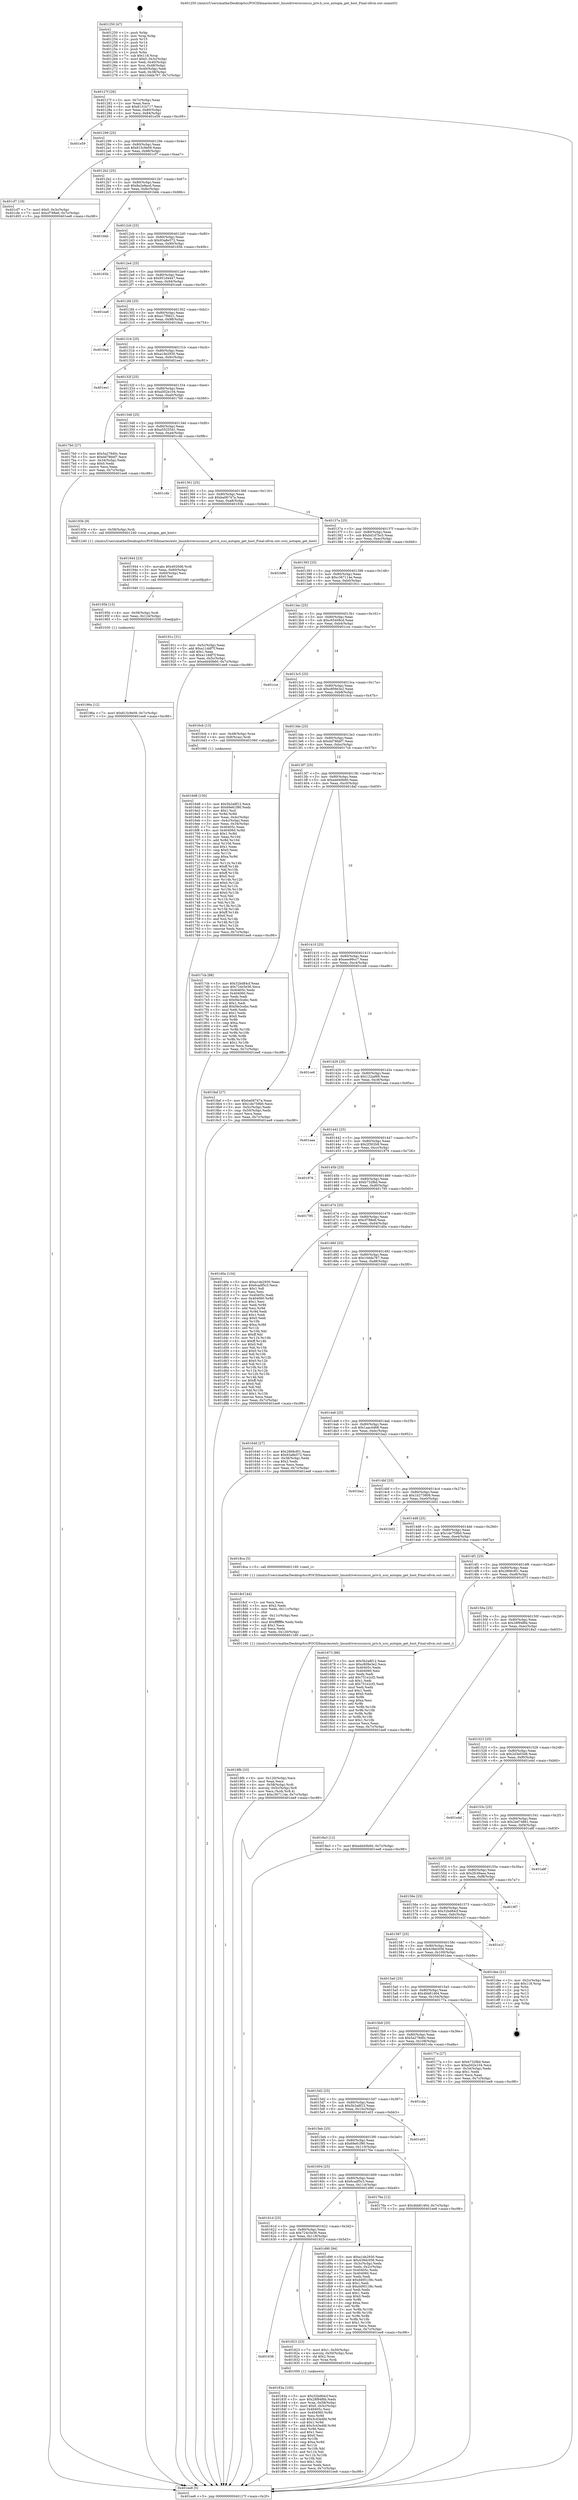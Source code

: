 digraph "0x401250" {
  label = "0x401250 (/mnt/c/Users/mathe/Desktop/tcc/POCII/binaries/extr_linuxdriversscsiscsi_priv.h_scsi_autopm_get_host_Final-ollvm.out::main(0))"
  labelloc = "t"
  node[shape=record]

  Entry [label="",width=0.3,height=0.3,shape=circle,fillcolor=black,style=filled]
  "0x40127f" [label="{
     0x40127f [26]\l
     | [instrs]\l
     &nbsp;&nbsp;0x40127f \<+3\>: mov -0x7c(%rbp),%eax\l
     &nbsp;&nbsp;0x401282 \<+2\>: mov %eax,%ecx\l
     &nbsp;&nbsp;0x401284 \<+6\>: sub $0x8131b717,%ecx\l
     &nbsp;&nbsp;0x40128a \<+3\>: mov %eax,-0x80(%rbp)\l
     &nbsp;&nbsp;0x40128d \<+6\>: mov %ecx,-0x84(%rbp)\l
     &nbsp;&nbsp;0x401293 \<+6\>: je 0000000000401e59 \<main+0xc09\>\l
  }"]
  "0x401e59" [label="{
     0x401e59\l
  }", style=dashed]
  "0x401299" [label="{
     0x401299 [25]\l
     | [instrs]\l
     &nbsp;&nbsp;0x401299 \<+5\>: jmp 000000000040129e \<main+0x4e\>\l
     &nbsp;&nbsp;0x40129e \<+3\>: mov -0x80(%rbp),%eax\l
     &nbsp;&nbsp;0x4012a1 \<+5\>: sub $0x815c9e09,%eax\l
     &nbsp;&nbsp;0x4012a6 \<+6\>: mov %eax,-0x88(%rbp)\l
     &nbsp;&nbsp;0x4012ac \<+6\>: je 0000000000401cf7 \<main+0xaa7\>\l
  }"]
  Exit [label="",width=0.3,height=0.3,shape=circle,fillcolor=black,style=filled,peripheries=2]
  "0x401cf7" [label="{
     0x401cf7 [19]\l
     | [instrs]\l
     &nbsp;&nbsp;0x401cf7 \<+7\>: movl $0x0,-0x3c(%rbp)\l
     &nbsp;&nbsp;0x401cfe \<+7\>: movl $0xcf788e6,-0x7c(%rbp)\l
     &nbsp;&nbsp;0x401d05 \<+5\>: jmp 0000000000401ee8 \<main+0xc98\>\l
  }"]
  "0x4012b2" [label="{
     0x4012b2 [25]\l
     | [instrs]\l
     &nbsp;&nbsp;0x4012b2 \<+5\>: jmp 00000000004012b7 \<main+0x67\>\l
     &nbsp;&nbsp;0x4012b7 \<+3\>: mov -0x80(%rbp),%eax\l
     &nbsp;&nbsp;0x4012ba \<+5\>: sub $0x8a2e8acd,%eax\l
     &nbsp;&nbsp;0x4012bf \<+6\>: mov %eax,-0x8c(%rbp)\l
     &nbsp;&nbsp;0x4012c5 \<+6\>: je 0000000000401bbb \<main+0x96b\>\l
  }"]
  "0x40196a" [label="{
     0x40196a [12]\l
     | [instrs]\l
     &nbsp;&nbsp;0x40196a \<+7\>: movl $0x815c9e09,-0x7c(%rbp)\l
     &nbsp;&nbsp;0x401971 \<+5\>: jmp 0000000000401ee8 \<main+0xc98\>\l
  }"]
  "0x401bbb" [label="{
     0x401bbb\l
  }", style=dashed]
  "0x4012cb" [label="{
     0x4012cb [25]\l
     | [instrs]\l
     &nbsp;&nbsp;0x4012cb \<+5\>: jmp 00000000004012d0 \<main+0x80\>\l
     &nbsp;&nbsp;0x4012d0 \<+3\>: mov -0x80(%rbp),%eax\l
     &nbsp;&nbsp;0x4012d3 \<+5\>: sub $0x93a8e572,%eax\l
     &nbsp;&nbsp;0x4012d8 \<+6\>: mov %eax,-0x90(%rbp)\l
     &nbsp;&nbsp;0x4012de \<+6\>: je 000000000040165b \<main+0x40b\>\l
  }"]
  "0x40195b" [label="{
     0x40195b [15]\l
     | [instrs]\l
     &nbsp;&nbsp;0x40195b \<+4\>: mov -0x58(%rbp),%rdi\l
     &nbsp;&nbsp;0x40195f \<+6\>: mov %eax,-0x124(%rbp)\l
     &nbsp;&nbsp;0x401965 \<+5\>: call 0000000000401030 \<free@plt\>\l
     | [calls]\l
     &nbsp;&nbsp;0x401030 \{1\} (unknown)\l
  }"]
  "0x40165b" [label="{
     0x40165b\l
  }", style=dashed]
  "0x4012e4" [label="{
     0x4012e4 [25]\l
     | [instrs]\l
     &nbsp;&nbsp;0x4012e4 \<+5\>: jmp 00000000004012e9 \<main+0x99\>\l
     &nbsp;&nbsp;0x4012e9 \<+3\>: mov -0x80(%rbp),%eax\l
     &nbsp;&nbsp;0x4012ec \<+5\>: sub $0x951d4447,%eax\l
     &nbsp;&nbsp;0x4012f1 \<+6\>: mov %eax,-0x94(%rbp)\l
     &nbsp;&nbsp;0x4012f7 \<+6\>: je 0000000000401ea6 \<main+0xc56\>\l
  }"]
  "0x401944" [label="{
     0x401944 [23]\l
     | [instrs]\l
     &nbsp;&nbsp;0x401944 \<+10\>: movabs $0x4020d6,%rdi\l
     &nbsp;&nbsp;0x40194e \<+3\>: mov %eax,-0x60(%rbp)\l
     &nbsp;&nbsp;0x401951 \<+3\>: mov -0x60(%rbp),%esi\l
     &nbsp;&nbsp;0x401954 \<+2\>: mov $0x0,%al\l
     &nbsp;&nbsp;0x401956 \<+5\>: call 0000000000401040 \<printf@plt\>\l
     | [calls]\l
     &nbsp;&nbsp;0x401040 \{1\} (unknown)\l
  }"]
  "0x401ea6" [label="{
     0x401ea6\l
  }", style=dashed]
  "0x4012fd" [label="{
     0x4012fd [25]\l
     | [instrs]\l
     &nbsp;&nbsp;0x4012fd \<+5\>: jmp 0000000000401302 \<main+0xb2\>\l
     &nbsp;&nbsp;0x401302 \<+3\>: mov -0x80(%rbp),%eax\l
     &nbsp;&nbsp;0x401305 \<+5\>: sub $0xa17f0621,%eax\l
     &nbsp;&nbsp;0x40130a \<+6\>: mov %eax,-0x98(%rbp)\l
     &nbsp;&nbsp;0x401310 \<+6\>: je 00000000004019a4 \<main+0x754\>\l
  }"]
  "0x4018fb" [label="{
     0x4018fb [33]\l
     | [instrs]\l
     &nbsp;&nbsp;0x4018fb \<+6\>: mov -0x120(%rbp),%ecx\l
     &nbsp;&nbsp;0x401901 \<+3\>: imul %eax,%ecx\l
     &nbsp;&nbsp;0x401904 \<+4\>: mov -0x58(%rbp),%rdi\l
     &nbsp;&nbsp;0x401908 \<+4\>: movslq -0x5c(%rbp),%r8\l
     &nbsp;&nbsp;0x40190c \<+4\>: mov %ecx,(%rdi,%r8,4)\l
     &nbsp;&nbsp;0x401910 \<+7\>: movl $0xc367114e,-0x7c(%rbp)\l
     &nbsp;&nbsp;0x401917 \<+5\>: jmp 0000000000401ee8 \<main+0xc98\>\l
  }"]
  "0x4019a4" [label="{
     0x4019a4\l
  }", style=dashed]
  "0x401316" [label="{
     0x401316 [25]\l
     | [instrs]\l
     &nbsp;&nbsp;0x401316 \<+5\>: jmp 000000000040131b \<main+0xcb\>\l
     &nbsp;&nbsp;0x40131b \<+3\>: mov -0x80(%rbp),%eax\l
     &nbsp;&nbsp;0x40131e \<+5\>: sub $0xa1de2930,%eax\l
     &nbsp;&nbsp;0x401323 \<+6\>: mov %eax,-0x9c(%rbp)\l
     &nbsp;&nbsp;0x401329 \<+6\>: je 0000000000401ee1 \<main+0xc91\>\l
  }"]
  "0x4018cf" [label="{
     0x4018cf [44]\l
     | [instrs]\l
     &nbsp;&nbsp;0x4018cf \<+2\>: xor %ecx,%ecx\l
     &nbsp;&nbsp;0x4018d1 \<+5\>: mov $0x2,%edx\l
     &nbsp;&nbsp;0x4018d6 \<+6\>: mov %edx,-0x11c(%rbp)\l
     &nbsp;&nbsp;0x4018dc \<+1\>: cltd\l
     &nbsp;&nbsp;0x4018dd \<+6\>: mov -0x11c(%rbp),%esi\l
     &nbsp;&nbsp;0x4018e3 \<+2\>: idiv %esi\l
     &nbsp;&nbsp;0x4018e5 \<+6\>: imul $0xfffffffe,%edx,%edx\l
     &nbsp;&nbsp;0x4018eb \<+3\>: sub $0x1,%ecx\l
     &nbsp;&nbsp;0x4018ee \<+2\>: sub %ecx,%edx\l
     &nbsp;&nbsp;0x4018f0 \<+6\>: mov %edx,-0x120(%rbp)\l
     &nbsp;&nbsp;0x4018f6 \<+5\>: call 0000000000401160 \<next_i\>\l
     | [calls]\l
     &nbsp;&nbsp;0x401160 \{1\} (/mnt/c/Users/mathe/Desktop/tcc/POCII/binaries/extr_linuxdriversscsiscsi_priv.h_scsi_autopm_get_host_Final-ollvm.out::next_i)\l
  }"]
  "0x401ee1" [label="{
     0x401ee1\l
  }", style=dashed]
  "0x40132f" [label="{
     0x40132f [25]\l
     | [instrs]\l
     &nbsp;&nbsp;0x40132f \<+5\>: jmp 0000000000401334 \<main+0xe4\>\l
     &nbsp;&nbsp;0x401334 \<+3\>: mov -0x80(%rbp),%eax\l
     &nbsp;&nbsp;0x401337 \<+5\>: sub $0xa502e104,%eax\l
     &nbsp;&nbsp;0x40133c \<+6\>: mov %eax,-0xa0(%rbp)\l
     &nbsp;&nbsp;0x401342 \<+6\>: je 00000000004017b0 \<main+0x560\>\l
  }"]
  "0x40183a" [label="{
     0x40183a [105]\l
     | [instrs]\l
     &nbsp;&nbsp;0x40183a \<+5\>: mov $0x32bd84cf,%ecx\l
     &nbsp;&nbsp;0x40183f \<+5\>: mov $0x28f94f6b,%edx\l
     &nbsp;&nbsp;0x401844 \<+4\>: mov %rax,-0x58(%rbp)\l
     &nbsp;&nbsp;0x401848 \<+7\>: movl $0x0,-0x5c(%rbp)\l
     &nbsp;&nbsp;0x40184f \<+7\>: mov 0x40405c,%esi\l
     &nbsp;&nbsp;0x401856 \<+8\>: mov 0x404060,%r8d\l
     &nbsp;&nbsp;0x40185e \<+3\>: mov %esi,%r9d\l
     &nbsp;&nbsp;0x401861 \<+7\>: sub $0x3c43e4fd,%r9d\l
     &nbsp;&nbsp;0x401868 \<+4\>: sub $0x1,%r9d\l
     &nbsp;&nbsp;0x40186c \<+7\>: add $0x3c43e4fd,%r9d\l
     &nbsp;&nbsp;0x401873 \<+4\>: imul %r9d,%esi\l
     &nbsp;&nbsp;0x401877 \<+3\>: and $0x1,%esi\l
     &nbsp;&nbsp;0x40187a \<+3\>: cmp $0x0,%esi\l
     &nbsp;&nbsp;0x40187d \<+4\>: sete %r10b\l
     &nbsp;&nbsp;0x401881 \<+4\>: cmp $0xa,%r8d\l
     &nbsp;&nbsp;0x401885 \<+4\>: setl %r11b\l
     &nbsp;&nbsp;0x401889 \<+3\>: mov %r10b,%bl\l
     &nbsp;&nbsp;0x40188c \<+3\>: and %r11b,%bl\l
     &nbsp;&nbsp;0x40188f \<+3\>: xor %r11b,%r10b\l
     &nbsp;&nbsp;0x401892 \<+3\>: or %r10b,%bl\l
     &nbsp;&nbsp;0x401895 \<+3\>: test $0x1,%bl\l
     &nbsp;&nbsp;0x401898 \<+3\>: cmovne %edx,%ecx\l
     &nbsp;&nbsp;0x40189b \<+3\>: mov %ecx,-0x7c(%rbp)\l
     &nbsp;&nbsp;0x40189e \<+5\>: jmp 0000000000401ee8 \<main+0xc98\>\l
  }"]
  "0x4017b0" [label="{
     0x4017b0 [27]\l
     | [instrs]\l
     &nbsp;&nbsp;0x4017b0 \<+5\>: mov $0x5a278d0c,%eax\l
     &nbsp;&nbsp;0x4017b5 \<+5\>: mov $0xdd78bbf7,%ecx\l
     &nbsp;&nbsp;0x4017ba \<+3\>: mov -0x34(%rbp),%edx\l
     &nbsp;&nbsp;0x4017bd \<+3\>: cmp $0x0,%edx\l
     &nbsp;&nbsp;0x4017c0 \<+3\>: cmove %ecx,%eax\l
     &nbsp;&nbsp;0x4017c3 \<+3\>: mov %eax,-0x7c(%rbp)\l
     &nbsp;&nbsp;0x4017c6 \<+5\>: jmp 0000000000401ee8 \<main+0xc98\>\l
  }"]
  "0x401348" [label="{
     0x401348 [25]\l
     | [instrs]\l
     &nbsp;&nbsp;0x401348 \<+5\>: jmp 000000000040134d \<main+0xfd\>\l
     &nbsp;&nbsp;0x40134d \<+3\>: mov -0x80(%rbp),%eax\l
     &nbsp;&nbsp;0x401350 \<+5\>: sub $0xa5525541,%eax\l
     &nbsp;&nbsp;0x401355 \<+6\>: mov %eax,-0xa4(%rbp)\l
     &nbsp;&nbsp;0x40135b \<+6\>: je 0000000000401c4b \<main+0x9fb\>\l
  }"]
  "0x401636" [label="{
     0x401636\l
  }", style=dashed]
  "0x401c4b" [label="{
     0x401c4b\l
  }", style=dashed]
  "0x401361" [label="{
     0x401361 [25]\l
     | [instrs]\l
     &nbsp;&nbsp;0x401361 \<+5\>: jmp 0000000000401366 \<main+0x116\>\l
     &nbsp;&nbsp;0x401366 \<+3\>: mov -0x80(%rbp),%eax\l
     &nbsp;&nbsp;0x401369 \<+5\>: sub $0xba06747a,%eax\l
     &nbsp;&nbsp;0x40136e \<+6\>: mov %eax,-0xa8(%rbp)\l
     &nbsp;&nbsp;0x401374 \<+6\>: je 000000000040193b \<main+0x6eb\>\l
  }"]
  "0x401823" [label="{
     0x401823 [23]\l
     | [instrs]\l
     &nbsp;&nbsp;0x401823 \<+7\>: movl $0x1,-0x50(%rbp)\l
     &nbsp;&nbsp;0x40182a \<+4\>: movslq -0x50(%rbp),%rax\l
     &nbsp;&nbsp;0x40182e \<+4\>: shl $0x2,%rax\l
     &nbsp;&nbsp;0x401832 \<+3\>: mov %rax,%rdi\l
     &nbsp;&nbsp;0x401835 \<+5\>: call 0000000000401050 \<malloc@plt\>\l
     | [calls]\l
     &nbsp;&nbsp;0x401050 \{1\} (unknown)\l
  }"]
  "0x40193b" [label="{
     0x40193b [9]\l
     | [instrs]\l
     &nbsp;&nbsp;0x40193b \<+4\>: mov -0x58(%rbp),%rdi\l
     &nbsp;&nbsp;0x40193f \<+5\>: call 0000000000401240 \<scsi_autopm_get_host\>\l
     | [calls]\l
     &nbsp;&nbsp;0x401240 \{1\} (/mnt/c/Users/mathe/Desktop/tcc/POCII/binaries/extr_linuxdriversscsiscsi_priv.h_scsi_autopm_get_host_Final-ollvm.out::scsi_autopm_get_host)\l
  }"]
  "0x40137a" [label="{
     0x40137a [25]\l
     | [instrs]\l
     &nbsp;&nbsp;0x40137a \<+5\>: jmp 000000000040137f \<main+0x12f\>\l
     &nbsp;&nbsp;0x40137f \<+3\>: mov -0x80(%rbp),%eax\l
     &nbsp;&nbsp;0x401382 \<+5\>: sub $0xbd1d7bc5,%eax\l
     &nbsp;&nbsp;0x401387 \<+6\>: mov %eax,-0xac(%rbp)\l
     &nbsp;&nbsp;0x40138d \<+6\>: je 0000000000401b96 \<main+0x946\>\l
  }"]
  "0x40161d" [label="{
     0x40161d [25]\l
     | [instrs]\l
     &nbsp;&nbsp;0x40161d \<+5\>: jmp 0000000000401622 \<main+0x3d2\>\l
     &nbsp;&nbsp;0x401622 \<+3\>: mov -0x80(%rbp),%eax\l
     &nbsp;&nbsp;0x401625 \<+5\>: sub $0x724c5e36,%eax\l
     &nbsp;&nbsp;0x40162a \<+6\>: mov %eax,-0x118(%rbp)\l
     &nbsp;&nbsp;0x401630 \<+6\>: je 0000000000401823 \<main+0x5d3\>\l
  }"]
  "0x401b96" [label="{
     0x401b96\l
  }", style=dashed]
  "0x401393" [label="{
     0x401393 [25]\l
     | [instrs]\l
     &nbsp;&nbsp;0x401393 \<+5\>: jmp 0000000000401398 \<main+0x148\>\l
     &nbsp;&nbsp;0x401398 \<+3\>: mov -0x80(%rbp),%eax\l
     &nbsp;&nbsp;0x40139b \<+5\>: sub $0xc367114e,%eax\l
     &nbsp;&nbsp;0x4013a0 \<+6\>: mov %eax,-0xb0(%rbp)\l
     &nbsp;&nbsp;0x4013a6 \<+6\>: je 000000000040191c \<main+0x6cc\>\l
  }"]
  "0x401d90" [label="{
     0x401d90 [94]\l
     | [instrs]\l
     &nbsp;&nbsp;0x401d90 \<+5\>: mov $0xa1de2930,%eax\l
     &nbsp;&nbsp;0x401d95 \<+5\>: mov $0x439dc056,%ecx\l
     &nbsp;&nbsp;0x401d9a \<+3\>: mov -0x3c(%rbp),%edx\l
     &nbsp;&nbsp;0x401d9d \<+3\>: mov %edx,-0x2c(%rbp)\l
     &nbsp;&nbsp;0x401da0 \<+7\>: mov 0x40405c,%edx\l
     &nbsp;&nbsp;0x401da7 \<+7\>: mov 0x404060,%esi\l
     &nbsp;&nbsp;0x401dae \<+2\>: mov %edx,%edi\l
     &nbsp;&nbsp;0x401db0 \<+6\>: add $0xd495138c,%edi\l
     &nbsp;&nbsp;0x401db6 \<+3\>: sub $0x1,%edi\l
     &nbsp;&nbsp;0x401db9 \<+6\>: sub $0xd495138c,%edi\l
     &nbsp;&nbsp;0x401dbf \<+3\>: imul %edi,%edx\l
     &nbsp;&nbsp;0x401dc2 \<+3\>: and $0x1,%edx\l
     &nbsp;&nbsp;0x401dc5 \<+3\>: cmp $0x0,%edx\l
     &nbsp;&nbsp;0x401dc8 \<+4\>: sete %r8b\l
     &nbsp;&nbsp;0x401dcc \<+3\>: cmp $0xa,%esi\l
     &nbsp;&nbsp;0x401dcf \<+4\>: setl %r9b\l
     &nbsp;&nbsp;0x401dd3 \<+3\>: mov %r8b,%r10b\l
     &nbsp;&nbsp;0x401dd6 \<+3\>: and %r9b,%r10b\l
     &nbsp;&nbsp;0x401dd9 \<+3\>: xor %r9b,%r8b\l
     &nbsp;&nbsp;0x401ddc \<+3\>: or %r8b,%r10b\l
     &nbsp;&nbsp;0x401ddf \<+4\>: test $0x1,%r10b\l
     &nbsp;&nbsp;0x401de3 \<+3\>: cmovne %ecx,%eax\l
     &nbsp;&nbsp;0x401de6 \<+3\>: mov %eax,-0x7c(%rbp)\l
     &nbsp;&nbsp;0x401de9 \<+5\>: jmp 0000000000401ee8 \<main+0xc98\>\l
  }"]
  "0x40191c" [label="{
     0x40191c [31]\l
     | [instrs]\l
     &nbsp;&nbsp;0x40191c \<+3\>: mov -0x5c(%rbp),%eax\l
     &nbsp;&nbsp;0x40191f \<+5\>: add $0xa11ddf7f,%eax\l
     &nbsp;&nbsp;0x401924 \<+3\>: add $0x1,%eax\l
     &nbsp;&nbsp;0x401927 \<+5\>: sub $0xa11ddf7f,%eax\l
     &nbsp;&nbsp;0x40192c \<+3\>: mov %eax,-0x5c(%rbp)\l
     &nbsp;&nbsp;0x40192f \<+7\>: movl $0xedd40b60,-0x7c(%rbp)\l
     &nbsp;&nbsp;0x401936 \<+5\>: jmp 0000000000401ee8 \<main+0xc98\>\l
  }"]
  "0x4013ac" [label="{
     0x4013ac [25]\l
     | [instrs]\l
     &nbsp;&nbsp;0x4013ac \<+5\>: jmp 00000000004013b1 \<main+0x161\>\l
     &nbsp;&nbsp;0x4013b1 \<+3\>: mov -0x80(%rbp),%eax\l
     &nbsp;&nbsp;0x4013b4 \<+5\>: sub $0xc65408cd,%eax\l
     &nbsp;&nbsp;0x4013b9 \<+6\>: mov %eax,-0xb4(%rbp)\l
     &nbsp;&nbsp;0x4013bf \<+6\>: je 0000000000401cce \<main+0xa7e\>\l
  }"]
  "0x401604" [label="{
     0x401604 [25]\l
     | [instrs]\l
     &nbsp;&nbsp;0x401604 \<+5\>: jmp 0000000000401609 \<main+0x3b9\>\l
     &nbsp;&nbsp;0x401609 \<+3\>: mov -0x80(%rbp),%eax\l
     &nbsp;&nbsp;0x40160c \<+5\>: sub $0x6cadf5c3,%eax\l
     &nbsp;&nbsp;0x401611 \<+6\>: mov %eax,-0x114(%rbp)\l
     &nbsp;&nbsp;0x401617 \<+6\>: je 0000000000401d90 \<main+0xb40\>\l
  }"]
  "0x401cce" [label="{
     0x401cce\l
  }", style=dashed]
  "0x4013c5" [label="{
     0x4013c5 [25]\l
     | [instrs]\l
     &nbsp;&nbsp;0x4013c5 \<+5\>: jmp 00000000004013ca \<main+0x17a\>\l
     &nbsp;&nbsp;0x4013ca \<+3\>: mov -0x80(%rbp),%eax\l
     &nbsp;&nbsp;0x4013cd \<+5\>: sub $0xc809e3e2,%eax\l
     &nbsp;&nbsp;0x4013d2 \<+6\>: mov %eax,-0xb8(%rbp)\l
     &nbsp;&nbsp;0x4013d8 \<+6\>: je 00000000004016cb \<main+0x47b\>\l
  }"]
  "0x40176e" [label="{
     0x40176e [12]\l
     | [instrs]\l
     &nbsp;&nbsp;0x40176e \<+7\>: movl $0x4bb81464,-0x7c(%rbp)\l
     &nbsp;&nbsp;0x401775 \<+5\>: jmp 0000000000401ee8 \<main+0xc98\>\l
  }"]
  "0x4016cb" [label="{
     0x4016cb [13]\l
     | [instrs]\l
     &nbsp;&nbsp;0x4016cb \<+4\>: mov -0x48(%rbp),%rax\l
     &nbsp;&nbsp;0x4016cf \<+4\>: mov 0x8(%rax),%rdi\l
     &nbsp;&nbsp;0x4016d3 \<+5\>: call 0000000000401060 \<atoi@plt\>\l
     | [calls]\l
     &nbsp;&nbsp;0x401060 \{1\} (unknown)\l
  }"]
  "0x4013de" [label="{
     0x4013de [25]\l
     | [instrs]\l
     &nbsp;&nbsp;0x4013de \<+5\>: jmp 00000000004013e3 \<main+0x193\>\l
     &nbsp;&nbsp;0x4013e3 \<+3\>: mov -0x80(%rbp),%eax\l
     &nbsp;&nbsp;0x4013e6 \<+5\>: sub $0xdd78bbf7,%eax\l
     &nbsp;&nbsp;0x4013eb \<+6\>: mov %eax,-0xbc(%rbp)\l
     &nbsp;&nbsp;0x4013f1 \<+6\>: je 00000000004017cb \<main+0x57b\>\l
  }"]
  "0x4015eb" [label="{
     0x4015eb [25]\l
     | [instrs]\l
     &nbsp;&nbsp;0x4015eb \<+5\>: jmp 00000000004015f0 \<main+0x3a0\>\l
     &nbsp;&nbsp;0x4015f0 \<+3\>: mov -0x80(%rbp),%eax\l
     &nbsp;&nbsp;0x4015f3 \<+5\>: sub $0x69e61f90,%eax\l
     &nbsp;&nbsp;0x4015f8 \<+6\>: mov %eax,-0x110(%rbp)\l
     &nbsp;&nbsp;0x4015fe \<+6\>: je 000000000040176e \<main+0x51e\>\l
  }"]
  "0x4017cb" [label="{
     0x4017cb [88]\l
     | [instrs]\l
     &nbsp;&nbsp;0x4017cb \<+5\>: mov $0x32bd84cf,%eax\l
     &nbsp;&nbsp;0x4017d0 \<+5\>: mov $0x724c5e36,%ecx\l
     &nbsp;&nbsp;0x4017d5 \<+7\>: mov 0x40405c,%edx\l
     &nbsp;&nbsp;0x4017dc \<+7\>: mov 0x404060,%esi\l
     &nbsp;&nbsp;0x4017e3 \<+2\>: mov %edx,%edi\l
     &nbsp;&nbsp;0x4017e5 \<+6\>: sub $0xf4e3cebc,%edi\l
     &nbsp;&nbsp;0x4017eb \<+3\>: sub $0x1,%edi\l
     &nbsp;&nbsp;0x4017ee \<+6\>: add $0xf4e3cebc,%edi\l
     &nbsp;&nbsp;0x4017f4 \<+3\>: imul %edi,%edx\l
     &nbsp;&nbsp;0x4017f7 \<+3\>: and $0x1,%edx\l
     &nbsp;&nbsp;0x4017fa \<+3\>: cmp $0x0,%edx\l
     &nbsp;&nbsp;0x4017fd \<+4\>: sete %r8b\l
     &nbsp;&nbsp;0x401801 \<+3\>: cmp $0xa,%esi\l
     &nbsp;&nbsp;0x401804 \<+4\>: setl %r9b\l
     &nbsp;&nbsp;0x401808 \<+3\>: mov %r8b,%r10b\l
     &nbsp;&nbsp;0x40180b \<+3\>: and %r9b,%r10b\l
     &nbsp;&nbsp;0x40180e \<+3\>: xor %r9b,%r8b\l
     &nbsp;&nbsp;0x401811 \<+3\>: or %r8b,%r10b\l
     &nbsp;&nbsp;0x401814 \<+4\>: test $0x1,%r10b\l
     &nbsp;&nbsp;0x401818 \<+3\>: cmovne %ecx,%eax\l
     &nbsp;&nbsp;0x40181b \<+3\>: mov %eax,-0x7c(%rbp)\l
     &nbsp;&nbsp;0x40181e \<+5\>: jmp 0000000000401ee8 \<main+0xc98\>\l
  }"]
  "0x4013f7" [label="{
     0x4013f7 [25]\l
     | [instrs]\l
     &nbsp;&nbsp;0x4013f7 \<+5\>: jmp 00000000004013fc \<main+0x1ac\>\l
     &nbsp;&nbsp;0x4013fc \<+3\>: mov -0x80(%rbp),%eax\l
     &nbsp;&nbsp;0x4013ff \<+5\>: sub $0xedd40b60,%eax\l
     &nbsp;&nbsp;0x401404 \<+6\>: mov %eax,-0xc0(%rbp)\l
     &nbsp;&nbsp;0x40140a \<+6\>: je 00000000004018af \<main+0x65f\>\l
  }"]
  "0x401e03" [label="{
     0x401e03\l
  }", style=dashed]
  "0x4018af" [label="{
     0x4018af [27]\l
     | [instrs]\l
     &nbsp;&nbsp;0x4018af \<+5\>: mov $0xba06747a,%eax\l
     &nbsp;&nbsp;0x4018b4 \<+5\>: mov $0x1de759b0,%ecx\l
     &nbsp;&nbsp;0x4018b9 \<+3\>: mov -0x5c(%rbp),%edx\l
     &nbsp;&nbsp;0x4018bc \<+3\>: cmp -0x50(%rbp),%edx\l
     &nbsp;&nbsp;0x4018bf \<+3\>: cmovl %ecx,%eax\l
     &nbsp;&nbsp;0x4018c2 \<+3\>: mov %eax,-0x7c(%rbp)\l
     &nbsp;&nbsp;0x4018c5 \<+5\>: jmp 0000000000401ee8 \<main+0xc98\>\l
  }"]
  "0x401410" [label="{
     0x401410 [25]\l
     | [instrs]\l
     &nbsp;&nbsp;0x401410 \<+5\>: jmp 0000000000401415 \<main+0x1c5\>\l
     &nbsp;&nbsp;0x401415 \<+3\>: mov -0x80(%rbp),%eax\l
     &nbsp;&nbsp;0x401418 \<+5\>: sub $0xeee99cc7,%eax\l
     &nbsp;&nbsp;0x40141d \<+6\>: mov %eax,-0xc4(%rbp)\l
     &nbsp;&nbsp;0x401423 \<+6\>: je 0000000000401ce6 \<main+0xa96\>\l
  }"]
  "0x4015d2" [label="{
     0x4015d2 [25]\l
     | [instrs]\l
     &nbsp;&nbsp;0x4015d2 \<+5\>: jmp 00000000004015d7 \<main+0x387\>\l
     &nbsp;&nbsp;0x4015d7 \<+3\>: mov -0x80(%rbp),%eax\l
     &nbsp;&nbsp;0x4015da \<+5\>: sub $0x5b2a8f12,%eax\l
     &nbsp;&nbsp;0x4015df \<+6\>: mov %eax,-0x10c(%rbp)\l
     &nbsp;&nbsp;0x4015e5 \<+6\>: je 0000000000401e03 \<main+0xbb3\>\l
  }"]
  "0x401ce6" [label="{
     0x401ce6\l
  }", style=dashed]
  "0x401429" [label="{
     0x401429 [25]\l
     | [instrs]\l
     &nbsp;&nbsp;0x401429 \<+5\>: jmp 000000000040142e \<main+0x1de\>\l
     &nbsp;&nbsp;0x40142e \<+3\>: mov -0x80(%rbp),%eax\l
     &nbsp;&nbsp;0x401431 \<+5\>: sub $0x122ad69,%eax\l
     &nbsp;&nbsp;0x401436 \<+6\>: mov %eax,-0xc8(%rbp)\l
     &nbsp;&nbsp;0x40143c \<+6\>: je 0000000000401aaa \<main+0x85a\>\l
  }"]
  "0x401cda" [label="{
     0x401cda\l
  }", style=dashed]
  "0x401aaa" [label="{
     0x401aaa\l
  }", style=dashed]
  "0x401442" [label="{
     0x401442 [25]\l
     | [instrs]\l
     &nbsp;&nbsp;0x401442 \<+5\>: jmp 0000000000401447 \<main+0x1f7\>\l
     &nbsp;&nbsp;0x401447 \<+3\>: mov -0x80(%rbp),%eax\l
     &nbsp;&nbsp;0x40144a \<+5\>: sub $0x2f302b9,%eax\l
     &nbsp;&nbsp;0x40144f \<+6\>: mov %eax,-0xcc(%rbp)\l
     &nbsp;&nbsp;0x401455 \<+6\>: je 0000000000401976 \<main+0x726\>\l
  }"]
  "0x4015b9" [label="{
     0x4015b9 [25]\l
     | [instrs]\l
     &nbsp;&nbsp;0x4015b9 \<+5\>: jmp 00000000004015be \<main+0x36e\>\l
     &nbsp;&nbsp;0x4015be \<+3\>: mov -0x80(%rbp),%eax\l
     &nbsp;&nbsp;0x4015c1 \<+5\>: sub $0x5a278d0c,%eax\l
     &nbsp;&nbsp;0x4015c6 \<+6\>: mov %eax,-0x108(%rbp)\l
     &nbsp;&nbsp;0x4015cc \<+6\>: je 0000000000401cda \<main+0xa8a\>\l
  }"]
  "0x401976" [label="{
     0x401976\l
  }", style=dashed]
  "0x40145b" [label="{
     0x40145b [25]\l
     | [instrs]\l
     &nbsp;&nbsp;0x40145b \<+5\>: jmp 0000000000401460 \<main+0x210\>\l
     &nbsp;&nbsp;0x401460 \<+3\>: mov -0x80(%rbp),%eax\l
     &nbsp;&nbsp;0x401463 \<+5\>: sub $0xb732fbd,%eax\l
     &nbsp;&nbsp;0x401468 \<+6\>: mov %eax,-0xd0(%rbp)\l
     &nbsp;&nbsp;0x40146e \<+6\>: je 0000000000401795 \<main+0x545\>\l
  }"]
  "0x40177a" [label="{
     0x40177a [27]\l
     | [instrs]\l
     &nbsp;&nbsp;0x40177a \<+5\>: mov $0xb732fbd,%eax\l
     &nbsp;&nbsp;0x40177f \<+5\>: mov $0xa502e104,%ecx\l
     &nbsp;&nbsp;0x401784 \<+3\>: mov -0x34(%rbp),%edx\l
     &nbsp;&nbsp;0x401787 \<+3\>: cmp $0x1,%edx\l
     &nbsp;&nbsp;0x40178a \<+3\>: cmovl %ecx,%eax\l
     &nbsp;&nbsp;0x40178d \<+3\>: mov %eax,-0x7c(%rbp)\l
     &nbsp;&nbsp;0x401790 \<+5\>: jmp 0000000000401ee8 \<main+0xc98\>\l
  }"]
  "0x401795" [label="{
     0x401795\l
  }", style=dashed]
  "0x401474" [label="{
     0x401474 [25]\l
     | [instrs]\l
     &nbsp;&nbsp;0x401474 \<+5\>: jmp 0000000000401479 \<main+0x229\>\l
     &nbsp;&nbsp;0x401479 \<+3\>: mov -0x80(%rbp),%eax\l
     &nbsp;&nbsp;0x40147c \<+5\>: sub $0xcf788e6,%eax\l
     &nbsp;&nbsp;0x401481 \<+6\>: mov %eax,-0xd4(%rbp)\l
     &nbsp;&nbsp;0x401487 \<+6\>: je 0000000000401d0a \<main+0xaba\>\l
  }"]
  "0x4015a0" [label="{
     0x4015a0 [25]\l
     | [instrs]\l
     &nbsp;&nbsp;0x4015a0 \<+5\>: jmp 00000000004015a5 \<main+0x355\>\l
     &nbsp;&nbsp;0x4015a5 \<+3\>: mov -0x80(%rbp),%eax\l
     &nbsp;&nbsp;0x4015a8 \<+5\>: sub $0x4bb81464,%eax\l
     &nbsp;&nbsp;0x4015ad \<+6\>: mov %eax,-0x104(%rbp)\l
     &nbsp;&nbsp;0x4015b3 \<+6\>: je 000000000040177a \<main+0x52a\>\l
  }"]
  "0x401d0a" [label="{
     0x401d0a [134]\l
     | [instrs]\l
     &nbsp;&nbsp;0x401d0a \<+5\>: mov $0xa1de2930,%eax\l
     &nbsp;&nbsp;0x401d0f \<+5\>: mov $0x6cadf5c3,%ecx\l
     &nbsp;&nbsp;0x401d14 \<+2\>: mov $0x1,%dl\l
     &nbsp;&nbsp;0x401d16 \<+2\>: xor %esi,%esi\l
     &nbsp;&nbsp;0x401d18 \<+7\>: mov 0x40405c,%edi\l
     &nbsp;&nbsp;0x401d1f \<+8\>: mov 0x404060,%r8d\l
     &nbsp;&nbsp;0x401d27 \<+3\>: sub $0x1,%esi\l
     &nbsp;&nbsp;0x401d2a \<+3\>: mov %edi,%r9d\l
     &nbsp;&nbsp;0x401d2d \<+3\>: add %esi,%r9d\l
     &nbsp;&nbsp;0x401d30 \<+4\>: imul %r9d,%edi\l
     &nbsp;&nbsp;0x401d34 \<+3\>: and $0x1,%edi\l
     &nbsp;&nbsp;0x401d37 \<+3\>: cmp $0x0,%edi\l
     &nbsp;&nbsp;0x401d3a \<+4\>: sete %r10b\l
     &nbsp;&nbsp;0x401d3e \<+4\>: cmp $0xa,%r8d\l
     &nbsp;&nbsp;0x401d42 \<+4\>: setl %r11b\l
     &nbsp;&nbsp;0x401d46 \<+3\>: mov %r10b,%bl\l
     &nbsp;&nbsp;0x401d49 \<+3\>: xor $0xff,%bl\l
     &nbsp;&nbsp;0x401d4c \<+3\>: mov %r11b,%r14b\l
     &nbsp;&nbsp;0x401d4f \<+4\>: xor $0xff,%r14b\l
     &nbsp;&nbsp;0x401d53 \<+3\>: xor $0x0,%dl\l
     &nbsp;&nbsp;0x401d56 \<+3\>: mov %bl,%r15b\l
     &nbsp;&nbsp;0x401d59 \<+4\>: and $0x0,%r15b\l
     &nbsp;&nbsp;0x401d5d \<+3\>: and %dl,%r10b\l
     &nbsp;&nbsp;0x401d60 \<+3\>: mov %r14b,%r12b\l
     &nbsp;&nbsp;0x401d63 \<+4\>: and $0x0,%r12b\l
     &nbsp;&nbsp;0x401d67 \<+3\>: and %dl,%r11b\l
     &nbsp;&nbsp;0x401d6a \<+3\>: or %r10b,%r15b\l
     &nbsp;&nbsp;0x401d6d \<+3\>: or %r11b,%r12b\l
     &nbsp;&nbsp;0x401d70 \<+3\>: xor %r12b,%r15b\l
     &nbsp;&nbsp;0x401d73 \<+3\>: or %r14b,%bl\l
     &nbsp;&nbsp;0x401d76 \<+3\>: xor $0xff,%bl\l
     &nbsp;&nbsp;0x401d79 \<+3\>: or $0x0,%dl\l
     &nbsp;&nbsp;0x401d7c \<+2\>: and %dl,%bl\l
     &nbsp;&nbsp;0x401d7e \<+3\>: or %bl,%r15b\l
     &nbsp;&nbsp;0x401d81 \<+4\>: test $0x1,%r15b\l
     &nbsp;&nbsp;0x401d85 \<+3\>: cmovne %ecx,%eax\l
     &nbsp;&nbsp;0x401d88 \<+3\>: mov %eax,-0x7c(%rbp)\l
     &nbsp;&nbsp;0x401d8b \<+5\>: jmp 0000000000401ee8 \<main+0xc98\>\l
  }"]
  "0x40148d" [label="{
     0x40148d [25]\l
     | [instrs]\l
     &nbsp;&nbsp;0x40148d \<+5\>: jmp 0000000000401492 \<main+0x242\>\l
     &nbsp;&nbsp;0x401492 \<+3\>: mov -0x80(%rbp),%eax\l
     &nbsp;&nbsp;0x401495 \<+5\>: sub $0x10dda767,%eax\l
     &nbsp;&nbsp;0x40149a \<+6\>: mov %eax,-0xd8(%rbp)\l
     &nbsp;&nbsp;0x4014a0 \<+6\>: je 0000000000401640 \<main+0x3f0\>\l
  }"]
  "0x401dee" [label="{
     0x401dee [21]\l
     | [instrs]\l
     &nbsp;&nbsp;0x401dee \<+3\>: mov -0x2c(%rbp),%eax\l
     &nbsp;&nbsp;0x401df1 \<+7\>: add $0x118,%rsp\l
     &nbsp;&nbsp;0x401df8 \<+1\>: pop %rbx\l
     &nbsp;&nbsp;0x401df9 \<+2\>: pop %r12\l
     &nbsp;&nbsp;0x401dfb \<+2\>: pop %r13\l
     &nbsp;&nbsp;0x401dfd \<+2\>: pop %r14\l
     &nbsp;&nbsp;0x401dff \<+2\>: pop %r15\l
     &nbsp;&nbsp;0x401e01 \<+1\>: pop %rbp\l
     &nbsp;&nbsp;0x401e02 \<+1\>: ret\l
  }"]
  "0x401640" [label="{
     0x401640 [27]\l
     | [instrs]\l
     &nbsp;&nbsp;0x401640 \<+5\>: mov $0x2868cf01,%eax\l
     &nbsp;&nbsp;0x401645 \<+5\>: mov $0x93a8e572,%ecx\l
     &nbsp;&nbsp;0x40164a \<+3\>: mov -0x38(%rbp),%edx\l
     &nbsp;&nbsp;0x40164d \<+3\>: cmp $0x2,%edx\l
     &nbsp;&nbsp;0x401650 \<+3\>: cmovne %ecx,%eax\l
     &nbsp;&nbsp;0x401653 \<+3\>: mov %eax,-0x7c(%rbp)\l
     &nbsp;&nbsp;0x401656 \<+5\>: jmp 0000000000401ee8 \<main+0xc98\>\l
  }"]
  "0x4014a6" [label="{
     0x4014a6 [25]\l
     | [instrs]\l
     &nbsp;&nbsp;0x4014a6 \<+5\>: jmp 00000000004014ab \<main+0x25b\>\l
     &nbsp;&nbsp;0x4014ab \<+3\>: mov -0x80(%rbp),%eax\l
     &nbsp;&nbsp;0x4014ae \<+5\>: sub $0x1aac4468,%eax\l
     &nbsp;&nbsp;0x4014b3 \<+6\>: mov %eax,-0xdc(%rbp)\l
     &nbsp;&nbsp;0x4014b9 \<+6\>: je 0000000000401ba2 \<main+0x952\>\l
  }"]
  "0x401ee8" [label="{
     0x401ee8 [5]\l
     | [instrs]\l
     &nbsp;&nbsp;0x401ee8 \<+5\>: jmp 000000000040127f \<main+0x2f\>\l
  }"]
  "0x401250" [label="{
     0x401250 [47]\l
     | [instrs]\l
     &nbsp;&nbsp;0x401250 \<+1\>: push %rbp\l
     &nbsp;&nbsp;0x401251 \<+3\>: mov %rsp,%rbp\l
     &nbsp;&nbsp;0x401254 \<+2\>: push %r15\l
     &nbsp;&nbsp;0x401256 \<+2\>: push %r14\l
     &nbsp;&nbsp;0x401258 \<+2\>: push %r13\l
     &nbsp;&nbsp;0x40125a \<+2\>: push %r12\l
     &nbsp;&nbsp;0x40125c \<+1\>: push %rbx\l
     &nbsp;&nbsp;0x40125d \<+7\>: sub $0x118,%rsp\l
     &nbsp;&nbsp;0x401264 \<+7\>: movl $0x0,-0x3c(%rbp)\l
     &nbsp;&nbsp;0x40126b \<+3\>: mov %edi,-0x40(%rbp)\l
     &nbsp;&nbsp;0x40126e \<+4\>: mov %rsi,-0x48(%rbp)\l
     &nbsp;&nbsp;0x401272 \<+3\>: mov -0x40(%rbp),%edi\l
     &nbsp;&nbsp;0x401275 \<+3\>: mov %edi,-0x38(%rbp)\l
     &nbsp;&nbsp;0x401278 \<+7\>: movl $0x10dda767,-0x7c(%rbp)\l
  }"]
  "0x401587" [label="{
     0x401587 [25]\l
     | [instrs]\l
     &nbsp;&nbsp;0x401587 \<+5\>: jmp 000000000040158c \<main+0x33c\>\l
     &nbsp;&nbsp;0x40158c \<+3\>: mov -0x80(%rbp),%eax\l
     &nbsp;&nbsp;0x40158f \<+5\>: sub $0x439dc056,%eax\l
     &nbsp;&nbsp;0x401594 \<+6\>: mov %eax,-0x100(%rbp)\l
     &nbsp;&nbsp;0x40159a \<+6\>: je 0000000000401dee \<main+0xb9e\>\l
  }"]
  "0x401ba2" [label="{
     0x401ba2\l
  }", style=dashed]
  "0x4014bf" [label="{
     0x4014bf [25]\l
     | [instrs]\l
     &nbsp;&nbsp;0x4014bf \<+5\>: jmp 00000000004014c4 \<main+0x274\>\l
     &nbsp;&nbsp;0x4014c4 \<+3\>: mov -0x80(%rbp),%eax\l
     &nbsp;&nbsp;0x4014c7 \<+5\>: sub $0x1b273809,%eax\l
     &nbsp;&nbsp;0x4014cc \<+6\>: mov %eax,-0xe0(%rbp)\l
     &nbsp;&nbsp;0x4014d2 \<+6\>: je 0000000000401b02 \<main+0x8b2\>\l
  }"]
  "0x401e1f" [label="{
     0x401e1f\l
  }", style=dashed]
  "0x401b02" [label="{
     0x401b02\l
  }", style=dashed]
  "0x4014d8" [label="{
     0x4014d8 [25]\l
     | [instrs]\l
     &nbsp;&nbsp;0x4014d8 \<+5\>: jmp 00000000004014dd \<main+0x28d\>\l
     &nbsp;&nbsp;0x4014dd \<+3\>: mov -0x80(%rbp),%eax\l
     &nbsp;&nbsp;0x4014e0 \<+5\>: sub $0x1de759b0,%eax\l
     &nbsp;&nbsp;0x4014e5 \<+6\>: mov %eax,-0xe4(%rbp)\l
     &nbsp;&nbsp;0x4014eb \<+6\>: je 00000000004018ca \<main+0x67a\>\l
  }"]
  "0x40156e" [label="{
     0x40156e [25]\l
     | [instrs]\l
     &nbsp;&nbsp;0x40156e \<+5\>: jmp 0000000000401573 \<main+0x323\>\l
     &nbsp;&nbsp;0x401573 \<+3\>: mov -0x80(%rbp),%eax\l
     &nbsp;&nbsp;0x401576 \<+5\>: sub $0x32bd84cf,%eax\l
     &nbsp;&nbsp;0x40157b \<+6\>: mov %eax,-0xfc(%rbp)\l
     &nbsp;&nbsp;0x401581 \<+6\>: je 0000000000401e1f \<main+0xbcf\>\l
  }"]
  "0x4018ca" [label="{
     0x4018ca [5]\l
     | [instrs]\l
     &nbsp;&nbsp;0x4018ca \<+5\>: call 0000000000401160 \<next_i\>\l
     | [calls]\l
     &nbsp;&nbsp;0x401160 \{1\} (/mnt/c/Users/mathe/Desktop/tcc/POCII/binaries/extr_linuxdriversscsiscsi_priv.h_scsi_autopm_get_host_Final-ollvm.out::next_i)\l
  }"]
  "0x4014f1" [label="{
     0x4014f1 [25]\l
     | [instrs]\l
     &nbsp;&nbsp;0x4014f1 \<+5\>: jmp 00000000004014f6 \<main+0x2a6\>\l
     &nbsp;&nbsp;0x4014f6 \<+3\>: mov -0x80(%rbp),%eax\l
     &nbsp;&nbsp;0x4014f9 \<+5\>: sub $0x2868cf01,%eax\l
     &nbsp;&nbsp;0x4014fe \<+6\>: mov %eax,-0xe8(%rbp)\l
     &nbsp;&nbsp;0x401504 \<+6\>: je 0000000000401673 \<main+0x423\>\l
  }"]
  "0x4019f7" [label="{
     0x4019f7\l
  }", style=dashed]
  "0x401673" [label="{
     0x401673 [88]\l
     | [instrs]\l
     &nbsp;&nbsp;0x401673 \<+5\>: mov $0x5b2a8f12,%eax\l
     &nbsp;&nbsp;0x401678 \<+5\>: mov $0xc809e3e2,%ecx\l
     &nbsp;&nbsp;0x40167d \<+7\>: mov 0x40405c,%edx\l
     &nbsp;&nbsp;0x401684 \<+7\>: mov 0x404060,%esi\l
     &nbsp;&nbsp;0x40168b \<+2\>: mov %edx,%edi\l
     &nbsp;&nbsp;0x40168d \<+6\>: add $0x751e2cf2,%edi\l
     &nbsp;&nbsp;0x401693 \<+3\>: sub $0x1,%edi\l
     &nbsp;&nbsp;0x401696 \<+6\>: sub $0x751e2cf2,%edi\l
     &nbsp;&nbsp;0x40169c \<+3\>: imul %edi,%edx\l
     &nbsp;&nbsp;0x40169f \<+3\>: and $0x1,%edx\l
     &nbsp;&nbsp;0x4016a2 \<+3\>: cmp $0x0,%edx\l
     &nbsp;&nbsp;0x4016a5 \<+4\>: sete %r8b\l
     &nbsp;&nbsp;0x4016a9 \<+3\>: cmp $0xa,%esi\l
     &nbsp;&nbsp;0x4016ac \<+4\>: setl %r9b\l
     &nbsp;&nbsp;0x4016b0 \<+3\>: mov %r8b,%r10b\l
     &nbsp;&nbsp;0x4016b3 \<+3\>: and %r9b,%r10b\l
     &nbsp;&nbsp;0x4016b6 \<+3\>: xor %r9b,%r8b\l
     &nbsp;&nbsp;0x4016b9 \<+3\>: or %r8b,%r10b\l
     &nbsp;&nbsp;0x4016bc \<+4\>: test $0x1,%r10b\l
     &nbsp;&nbsp;0x4016c0 \<+3\>: cmovne %ecx,%eax\l
     &nbsp;&nbsp;0x4016c3 \<+3\>: mov %eax,-0x7c(%rbp)\l
     &nbsp;&nbsp;0x4016c6 \<+5\>: jmp 0000000000401ee8 \<main+0xc98\>\l
  }"]
  "0x40150a" [label="{
     0x40150a [25]\l
     | [instrs]\l
     &nbsp;&nbsp;0x40150a \<+5\>: jmp 000000000040150f \<main+0x2bf\>\l
     &nbsp;&nbsp;0x40150f \<+3\>: mov -0x80(%rbp),%eax\l
     &nbsp;&nbsp;0x401512 \<+5\>: sub $0x28f94f6b,%eax\l
     &nbsp;&nbsp;0x401517 \<+6\>: mov %eax,-0xec(%rbp)\l
     &nbsp;&nbsp;0x40151d \<+6\>: je 00000000004018a3 \<main+0x653\>\l
  }"]
  "0x4016d8" [label="{
     0x4016d8 [150]\l
     | [instrs]\l
     &nbsp;&nbsp;0x4016d8 \<+5\>: mov $0x5b2a8f12,%ecx\l
     &nbsp;&nbsp;0x4016dd \<+5\>: mov $0x69e61f90,%edx\l
     &nbsp;&nbsp;0x4016e2 \<+3\>: mov $0x1,%sil\l
     &nbsp;&nbsp;0x4016e5 \<+3\>: xor %r8d,%r8d\l
     &nbsp;&nbsp;0x4016e8 \<+3\>: mov %eax,-0x4c(%rbp)\l
     &nbsp;&nbsp;0x4016eb \<+3\>: mov -0x4c(%rbp),%eax\l
     &nbsp;&nbsp;0x4016ee \<+3\>: mov %eax,-0x34(%rbp)\l
     &nbsp;&nbsp;0x4016f1 \<+7\>: mov 0x40405c,%eax\l
     &nbsp;&nbsp;0x4016f8 \<+8\>: mov 0x404060,%r9d\l
     &nbsp;&nbsp;0x401700 \<+4\>: sub $0x1,%r8d\l
     &nbsp;&nbsp;0x401704 \<+3\>: mov %eax,%r10d\l
     &nbsp;&nbsp;0x401707 \<+3\>: add %r8d,%r10d\l
     &nbsp;&nbsp;0x40170a \<+4\>: imul %r10d,%eax\l
     &nbsp;&nbsp;0x40170e \<+3\>: and $0x1,%eax\l
     &nbsp;&nbsp;0x401711 \<+3\>: cmp $0x0,%eax\l
     &nbsp;&nbsp;0x401714 \<+4\>: sete %r11b\l
     &nbsp;&nbsp;0x401718 \<+4\>: cmp $0xa,%r9d\l
     &nbsp;&nbsp;0x40171c \<+3\>: setl %bl\l
     &nbsp;&nbsp;0x40171f \<+3\>: mov %r11b,%r14b\l
     &nbsp;&nbsp;0x401722 \<+4\>: xor $0xff,%r14b\l
     &nbsp;&nbsp;0x401726 \<+3\>: mov %bl,%r15b\l
     &nbsp;&nbsp;0x401729 \<+4\>: xor $0xff,%r15b\l
     &nbsp;&nbsp;0x40172d \<+4\>: xor $0x0,%sil\l
     &nbsp;&nbsp;0x401731 \<+3\>: mov %r14b,%r12b\l
     &nbsp;&nbsp;0x401734 \<+4\>: and $0x0,%r12b\l
     &nbsp;&nbsp;0x401738 \<+3\>: and %sil,%r11b\l
     &nbsp;&nbsp;0x40173b \<+3\>: mov %r15b,%r13b\l
     &nbsp;&nbsp;0x40173e \<+4\>: and $0x0,%r13b\l
     &nbsp;&nbsp;0x401742 \<+3\>: and %sil,%bl\l
     &nbsp;&nbsp;0x401745 \<+3\>: or %r11b,%r12b\l
     &nbsp;&nbsp;0x401748 \<+3\>: or %bl,%r13b\l
     &nbsp;&nbsp;0x40174b \<+3\>: xor %r13b,%r12b\l
     &nbsp;&nbsp;0x40174e \<+3\>: or %r15b,%r14b\l
     &nbsp;&nbsp;0x401751 \<+4\>: xor $0xff,%r14b\l
     &nbsp;&nbsp;0x401755 \<+4\>: or $0x0,%sil\l
     &nbsp;&nbsp;0x401759 \<+3\>: and %sil,%r14b\l
     &nbsp;&nbsp;0x40175c \<+3\>: or %r14b,%r12b\l
     &nbsp;&nbsp;0x40175f \<+4\>: test $0x1,%r12b\l
     &nbsp;&nbsp;0x401763 \<+3\>: cmovne %edx,%ecx\l
     &nbsp;&nbsp;0x401766 \<+3\>: mov %ecx,-0x7c(%rbp)\l
     &nbsp;&nbsp;0x401769 \<+5\>: jmp 0000000000401ee8 \<main+0xc98\>\l
  }"]
  "0x401555" [label="{
     0x401555 [25]\l
     | [instrs]\l
     &nbsp;&nbsp;0x401555 \<+5\>: jmp 000000000040155a \<main+0x30a\>\l
     &nbsp;&nbsp;0x40155a \<+3\>: mov -0x80(%rbp),%eax\l
     &nbsp;&nbsp;0x40155d \<+5\>: sub $0x2fc49aea,%eax\l
     &nbsp;&nbsp;0x401562 \<+6\>: mov %eax,-0xf8(%rbp)\l
     &nbsp;&nbsp;0x401568 \<+6\>: je 00000000004019f7 \<main+0x7a7\>\l
  }"]
  "0x4018a3" [label="{
     0x4018a3 [12]\l
     | [instrs]\l
     &nbsp;&nbsp;0x4018a3 \<+7\>: movl $0xedd40b60,-0x7c(%rbp)\l
     &nbsp;&nbsp;0x4018aa \<+5\>: jmp 0000000000401ee8 \<main+0xc98\>\l
  }"]
  "0x401523" [label="{
     0x401523 [25]\l
     | [instrs]\l
     &nbsp;&nbsp;0x401523 \<+5\>: jmp 0000000000401528 \<main+0x2d8\>\l
     &nbsp;&nbsp;0x401528 \<+3\>: mov -0x80(%rbp),%eax\l
     &nbsp;&nbsp;0x40152b \<+5\>: sub $0x2d3e03d8,%eax\l
     &nbsp;&nbsp;0x401530 \<+6\>: mov %eax,-0xf0(%rbp)\l
     &nbsp;&nbsp;0x401536 \<+6\>: je 0000000000401e4d \<main+0xbfd\>\l
  }"]
  "0x401a8f" [label="{
     0x401a8f\l
  }", style=dashed]
  "0x401e4d" [label="{
     0x401e4d\l
  }", style=dashed]
  "0x40153c" [label="{
     0x40153c [25]\l
     | [instrs]\l
     &nbsp;&nbsp;0x40153c \<+5\>: jmp 0000000000401541 \<main+0x2f1\>\l
     &nbsp;&nbsp;0x401541 \<+3\>: mov -0x80(%rbp),%eax\l
     &nbsp;&nbsp;0x401544 \<+5\>: sub $0x2ed74861,%eax\l
     &nbsp;&nbsp;0x401549 \<+6\>: mov %eax,-0xf4(%rbp)\l
     &nbsp;&nbsp;0x40154f \<+6\>: je 0000000000401a8f \<main+0x83f\>\l
  }"]
  Entry -> "0x401250" [label=" 1"]
  "0x40127f" -> "0x401e59" [label=" 0"]
  "0x40127f" -> "0x401299" [label=" 18"]
  "0x401dee" -> Exit [label=" 1"]
  "0x401299" -> "0x401cf7" [label=" 1"]
  "0x401299" -> "0x4012b2" [label=" 17"]
  "0x401d90" -> "0x401ee8" [label=" 1"]
  "0x4012b2" -> "0x401bbb" [label=" 0"]
  "0x4012b2" -> "0x4012cb" [label=" 17"]
  "0x401d0a" -> "0x401ee8" [label=" 1"]
  "0x4012cb" -> "0x40165b" [label=" 0"]
  "0x4012cb" -> "0x4012e4" [label=" 17"]
  "0x401cf7" -> "0x401ee8" [label=" 1"]
  "0x4012e4" -> "0x401ea6" [label=" 0"]
  "0x4012e4" -> "0x4012fd" [label=" 17"]
  "0x40196a" -> "0x401ee8" [label=" 1"]
  "0x4012fd" -> "0x4019a4" [label=" 0"]
  "0x4012fd" -> "0x401316" [label=" 17"]
  "0x40195b" -> "0x40196a" [label=" 1"]
  "0x401316" -> "0x401ee1" [label=" 0"]
  "0x401316" -> "0x40132f" [label=" 17"]
  "0x401944" -> "0x40195b" [label=" 1"]
  "0x40132f" -> "0x4017b0" [label=" 1"]
  "0x40132f" -> "0x401348" [label=" 16"]
  "0x40193b" -> "0x401944" [label=" 1"]
  "0x401348" -> "0x401c4b" [label=" 0"]
  "0x401348" -> "0x401361" [label=" 16"]
  "0x40191c" -> "0x401ee8" [label=" 1"]
  "0x401361" -> "0x40193b" [label=" 1"]
  "0x401361" -> "0x40137a" [label=" 15"]
  "0x4018fb" -> "0x401ee8" [label=" 1"]
  "0x40137a" -> "0x401b96" [label=" 0"]
  "0x40137a" -> "0x401393" [label=" 15"]
  "0x4018ca" -> "0x4018cf" [label=" 1"]
  "0x401393" -> "0x40191c" [label=" 1"]
  "0x401393" -> "0x4013ac" [label=" 14"]
  "0x4018af" -> "0x401ee8" [label=" 2"]
  "0x4013ac" -> "0x401cce" [label=" 0"]
  "0x4013ac" -> "0x4013c5" [label=" 14"]
  "0x40183a" -> "0x401ee8" [label=" 1"]
  "0x4013c5" -> "0x4016cb" [label=" 1"]
  "0x4013c5" -> "0x4013de" [label=" 13"]
  "0x401823" -> "0x40183a" [label=" 1"]
  "0x4013de" -> "0x4017cb" [label=" 1"]
  "0x4013de" -> "0x4013f7" [label=" 12"]
  "0x40161d" -> "0x401823" [label=" 1"]
  "0x4013f7" -> "0x4018af" [label=" 2"]
  "0x4013f7" -> "0x401410" [label=" 10"]
  "0x4018cf" -> "0x4018fb" [label=" 1"]
  "0x401410" -> "0x401ce6" [label=" 0"]
  "0x401410" -> "0x401429" [label=" 10"]
  "0x401604" -> "0x401d90" [label=" 1"]
  "0x401429" -> "0x401aaa" [label=" 0"]
  "0x401429" -> "0x401442" [label=" 10"]
  "0x4018a3" -> "0x401ee8" [label=" 1"]
  "0x401442" -> "0x401976" [label=" 0"]
  "0x401442" -> "0x40145b" [label=" 10"]
  "0x4017b0" -> "0x401ee8" [label=" 1"]
  "0x40145b" -> "0x401795" [label=" 0"]
  "0x40145b" -> "0x401474" [label=" 10"]
  "0x40177a" -> "0x401ee8" [label=" 1"]
  "0x401474" -> "0x401d0a" [label=" 1"]
  "0x401474" -> "0x40148d" [label=" 9"]
  "0x4015eb" -> "0x401604" [label=" 2"]
  "0x40148d" -> "0x401640" [label=" 1"]
  "0x40148d" -> "0x4014a6" [label=" 8"]
  "0x401640" -> "0x401ee8" [label=" 1"]
  "0x401250" -> "0x40127f" [label=" 1"]
  "0x401ee8" -> "0x40127f" [label=" 17"]
  "0x4015eb" -> "0x40176e" [label=" 1"]
  "0x4014a6" -> "0x401ba2" [label=" 0"]
  "0x4014a6" -> "0x4014bf" [label=" 8"]
  "0x4015d2" -> "0x4015eb" [label=" 3"]
  "0x4014bf" -> "0x401b02" [label=" 0"]
  "0x4014bf" -> "0x4014d8" [label=" 8"]
  "0x4015d2" -> "0x401e03" [label=" 0"]
  "0x4014d8" -> "0x4018ca" [label=" 1"]
  "0x4014d8" -> "0x4014f1" [label=" 7"]
  "0x4015b9" -> "0x4015d2" [label=" 3"]
  "0x4014f1" -> "0x401673" [label=" 1"]
  "0x4014f1" -> "0x40150a" [label=" 6"]
  "0x401673" -> "0x401ee8" [label=" 1"]
  "0x4016cb" -> "0x4016d8" [label=" 1"]
  "0x4016d8" -> "0x401ee8" [label=" 1"]
  "0x4015b9" -> "0x401cda" [label=" 0"]
  "0x40150a" -> "0x4018a3" [label=" 1"]
  "0x40150a" -> "0x401523" [label=" 5"]
  "0x4015a0" -> "0x4015b9" [label=" 3"]
  "0x401523" -> "0x401e4d" [label=" 0"]
  "0x401523" -> "0x40153c" [label=" 5"]
  "0x4015a0" -> "0x40177a" [label=" 1"]
  "0x40153c" -> "0x401a8f" [label=" 0"]
  "0x40153c" -> "0x401555" [label=" 5"]
  "0x4017cb" -> "0x401ee8" [label=" 1"]
  "0x401555" -> "0x4019f7" [label=" 0"]
  "0x401555" -> "0x40156e" [label=" 5"]
  "0x401604" -> "0x40161d" [label=" 1"]
  "0x40156e" -> "0x401e1f" [label=" 0"]
  "0x40156e" -> "0x401587" [label=" 5"]
  "0x40161d" -> "0x401636" [label=" 0"]
  "0x401587" -> "0x401dee" [label=" 1"]
  "0x401587" -> "0x4015a0" [label=" 4"]
  "0x40176e" -> "0x401ee8" [label=" 1"]
}
